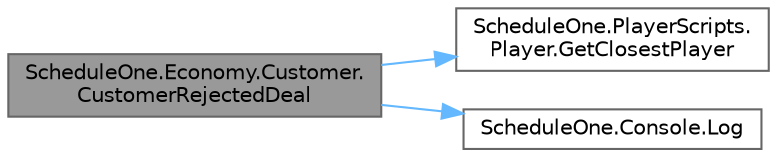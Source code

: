 digraph "ScheduleOne.Economy.Customer.CustomerRejectedDeal"
{
 // LATEX_PDF_SIZE
  bgcolor="transparent";
  edge [fontname=Helvetica,fontsize=10,labelfontname=Helvetica,labelfontsize=10];
  node [fontname=Helvetica,fontsize=10,shape=box,height=0.2,width=0.4];
  rankdir="LR";
  Node1 [id="Node000001",label="ScheduleOne.Economy.Customer.\lCustomerRejectedDeal",height=0.2,width=0.4,color="gray40", fillcolor="grey60", style="filled", fontcolor="black",tooltip=" "];
  Node1 -> Node2 [id="edge1_Node000001_Node000002",color="steelblue1",style="solid",tooltip=" "];
  Node2 [id="Node000002",label="ScheduleOne.PlayerScripts.\lPlayer.GetClosestPlayer",height=0.2,width=0.4,color="grey40", fillcolor="white", style="filled",URL="$class_schedule_one_1_1_player_scripts_1_1_player.html#a2ac19b27fc5b9cd00a414360b283a472",tooltip=" "];
  Node1 -> Node3 [id="edge2_Node000001_Node000003",color="steelblue1",style="solid",tooltip=" "];
  Node3 [id="Node000003",label="ScheduleOne.Console.Log",height=0.2,width=0.4,color="grey40", fillcolor="white", style="filled",URL="$class_schedule_one_1_1_console.html#afb218907244d12f7d08b1c1831fa1f8c",tooltip=" "];
}
